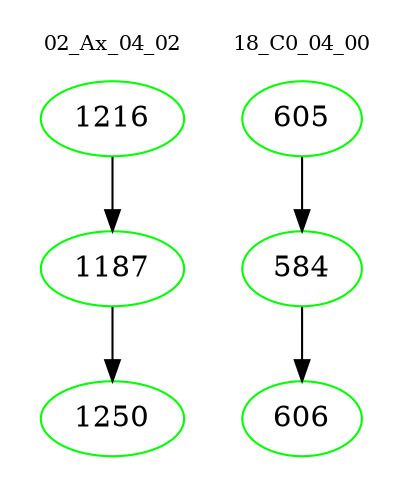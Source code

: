 digraph{
subgraph cluster_0 {
color = white
label = "02_Ax_04_02";
fontsize=10;
T0_1216 [label="1216", color="green"]
T0_1216 -> T0_1187 [color="black"]
T0_1187 [label="1187", color="green"]
T0_1187 -> T0_1250 [color="black"]
T0_1250 [label="1250", color="green"]
}
subgraph cluster_1 {
color = white
label = "18_C0_04_00";
fontsize=10;
T1_605 [label="605", color="green"]
T1_605 -> T1_584 [color="black"]
T1_584 [label="584", color="green"]
T1_584 -> T1_606 [color="black"]
T1_606 [label="606", color="green"]
}
}
